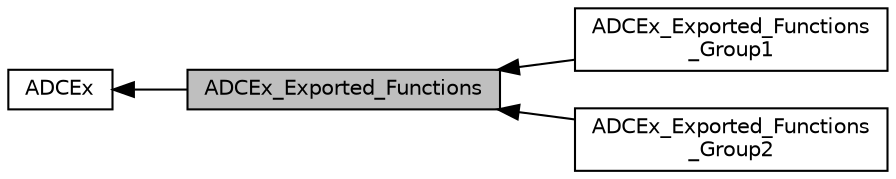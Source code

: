 digraph "ADCEx_Exported_Functions"
{
  edge [fontname="Helvetica",fontsize="10",labelfontname="Helvetica",labelfontsize="10"];
  node [fontname="Helvetica",fontsize="10",shape=box];
  rankdir=LR;
  Node2 [label="ADCEx",height=0.2,width=0.4,color="black", fillcolor="white", style="filled",URL="$group__ADCEx.html",tooltip="ADC Extended HAL module driver."];
  Node1 [label="ADCEx_Exported_Functions",height=0.2,width=0.4,color="black", fillcolor="grey75", style="filled", fontcolor="black",tooltip=" "];
  Node3 [label="ADCEx_Exported_Functions\l_Group1",height=0.2,width=0.4,color="black", fillcolor="white", style="filled",URL="$group__ADCEx__Exported__Functions__Group1.html",tooltip=" "];
  Node4 [label="ADCEx_Exported_Functions\l_Group2",height=0.2,width=0.4,color="black", fillcolor="white", style="filled",URL="$group__ADCEx__Exported__Functions__Group2.html",tooltip=" "];
  Node2->Node1 [shape=plaintext, dir="back", style="solid"];
  Node1->Node3 [shape=plaintext, dir="back", style="solid"];
  Node1->Node4 [shape=plaintext, dir="back", style="solid"];
}
